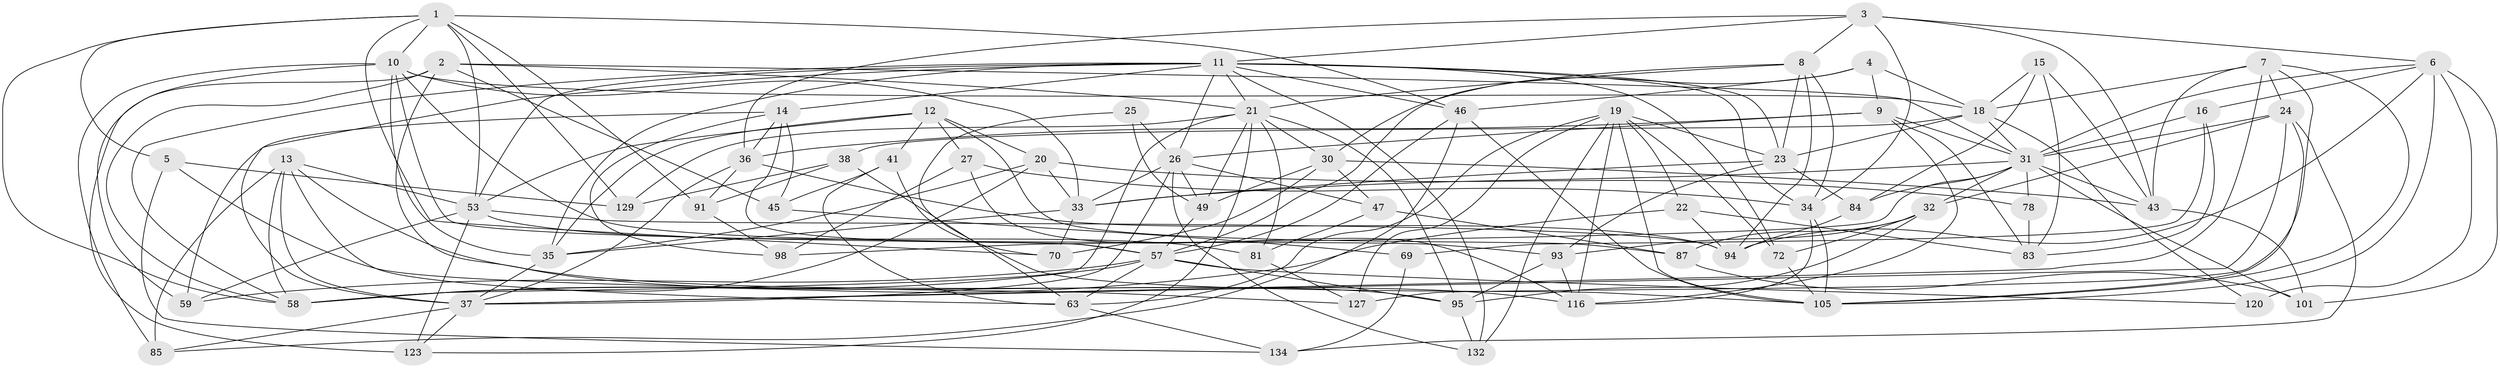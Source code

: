 // original degree distribution, {4: 1.0}
// Generated by graph-tools (version 1.1) at 2025/16/03/09/25 04:16:11]
// undirected, 69 vertices, 196 edges
graph export_dot {
graph [start="1"]
  node [color=gray90,style=filled];
  1 [super="+64+104"];
  2 [super="+82"];
  3 [super="+122"];
  4;
  5;
  6 [super="+77+128"];
  7 [super="+73"];
  8 [super="+50"];
  9 [super="+40"];
  10 [super="+108+62+100"];
  11 [super="+48"];
  12 [super="+28"];
  13 [super="+55"];
  14 [super="+71"];
  15;
  16 [super="+17"];
  18 [super="+117+76"];
  19 [super="+51"];
  20 [super="+89"];
  21 [super="+29+54"];
  22;
  23 [super="+65+66"];
  24 [super="+56"];
  25;
  26 [super="+139+79+113"];
  27;
  30 [super="+115"];
  31 [super="+109+60+124"];
  32 [super="+44"];
  33 [super="+42"];
  34 [super="+61"];
  35 [super="+138"];
  36 [super="+52"];
  37 [super="+74+39"];
  38;
  41;
  43 [super="+121"];
  45;
  46 [super="+102"];
  47;
  49 [super="+99"];
  53 [super="+68"];
  57 [super="+92+112"];
  58 [super="+80+114"];
  59;
  63 [super="+67"];
  69;
  70;
  72;
  78;
  81;
  83 [super="+103"];
  84;
  85;
  87;
  91;
  93 [super="+107"];
  94 [super="+133"];
  95 [super="+106"];
  98;
  101;
  105 [super="+135"];
  116 [super="+125"];
  120;
  123;
  127;
  129;
  132;
  134;
  1 -- 129;
  1 -- 70;
  1 -- 10;
  1 -- 91;
  1 -- 5;
  1 -- 58;
  1 -- 46;
  1 -- 53;
  2 -- 123;
  2 -- 58;
  2 -- 45;
  2 -- 95;
  2 -- 31;
  2 -- 21;
  3 -- 36;
  3 -- 43;
  3 -- 6;
  3 -- 34;
  3 -- 8;
  3 -- 11;
  4 -- 9;
  4 -- 18;
  4 -- 30;
  4 -- 46;
  5 -- 129;
  5 -- 134;
  5 -- 127;
  6 -- 101;
  6 -- 120 [weight=2];
  6 -- 94;
  6 -- 31;
  6 -- 16;
  6 -- 105;
  7 -- 127;
  7 -- 18;
  7 -- 43;
  7 -- 24;
  7 -- 105;
  7 -- 37;
  8 -- 23;
  8 -- 57;
  8 -- 34;
  8 -- 94;
  8 -- 21;
  9 -- 116;
  9 -- 83;
  9 -- 31;
  9 -- 26;
  9 -- 36;
  10 -- 85;
  10 -- 59;
  10 -- 57;
  10 -- 35;
  10 -- 93 [weight=2];
  10 -- 18;
  10 -- 33 [weight=2];
  11 -- 72;
  11 -- 26;
  11 -- 34;
  11 -- 35;
  11 -- 37 [weight=2];
  11 -- 132;
  11 -- 46;
  11 -- 14;
  11 -- 21;
  11 -- 23;
  11 -- 58;
  11 -- 53;
  12 -- 41;
  12 -- 87;
  12 -- 35;
  12 -- 27;
  12 -- 53;
  12 -- 20;
  13 -- 85;
  13 -- 58;
  13 -- 116;
  13 -- 37;
  13 -- 63;
  13 -- 53;
  14 -- 59;
  14 -- 98;
  14 -- 45;
  14 -- 57;
  14 -- 36;
  15 -- 84;
  15 -- 83;
  15 -- 43;
  15 -- 18;
  16 -- 69 [weight=2];
  16 -- 31 [weight=2];
  16 -- 83;
  18 -- 31;
  18 -- 38;
  18 -- 120;
  18 -- 23;
  19 -- 22;
  19 -- 72;
  19 -- 63;
  19 -- 132;
  19 -- 23;
  19 -- 105;
  19 -- 127;
  19 -- 116;
  20 -- 58;
  20 -- 33 [weight=2];
  20 -- 35;
  20 -- 78;
  21 -- 123;
  21 -- 81;
  21 -- 129;
  21 -- 30;
  21 -- 49;
  21 -- 58;
  21 -- 95;
  22 -- 94;
  22 -- 58;
  22 -- 83;
  23 -- 84;
  23 -- 33 [weight=2];
  23 -- 93;
  24 -- 134;
  24 -- 32;
  24 -- 105;
  24 -- 31;
  24 -- 37;
  25 -- 49;
  25 -- 105;
  25 -- 26 [weight=2];
  26 -- 47;
  26 -- 49 [weight=2];
  26 -- 132;
  26 -- 33;
  26 -- 37;
  27 -- 116;
  27 -- 98;
  27 -- 34;
  30 -- 70;
  30 -- 47;
  30 -- 49;
  30 -- 43;
  31 -- 32;
  31 -- 98;
  31 -- 84;
  31 -- 43;
  31 -- 101;
  31 -- 78;
  31 -- 33;
  32 -- 95;
  32 -- 87;
  32 -- 72;
  32 -- 93;
  33 -- 70;
  33 -- 35;
  34 -- 105;
  34 -- 116;
  35 -- 37;
  36 -- 91;
  36 -- 37;
  36 -- 94;
  37 -- 85;
  37 -- 123;
  38 -- 91;
  38 -- 129;
  38 -- 63;
  41 -- 45;
  41 -- 63;
  41 -- 70;
  43 -- 101;
  45 -- 69;
  46 -- 85;
  46 -- 105;
  46 -- 57;
  47 -- 81;
  47 -- 87;
  49 -- 57;
  53 -- 123;
  53 -- 81;
  53 -- 59;
  53 -- 94;
  57 -- 58;
  57 -- 95;
  57 -- 120;
  57 -- 59;
  57 -- 63;
  63 -- 134;
  69 -- 134;
  72 -- 105;
  78 -- 83 [weight=2];
  81 -- 127;
  84 -- 94;
  87 -- 101;
  91 -- 98;
  93 -- 95;
  93 -- 116;
  95 -- 132;
}
